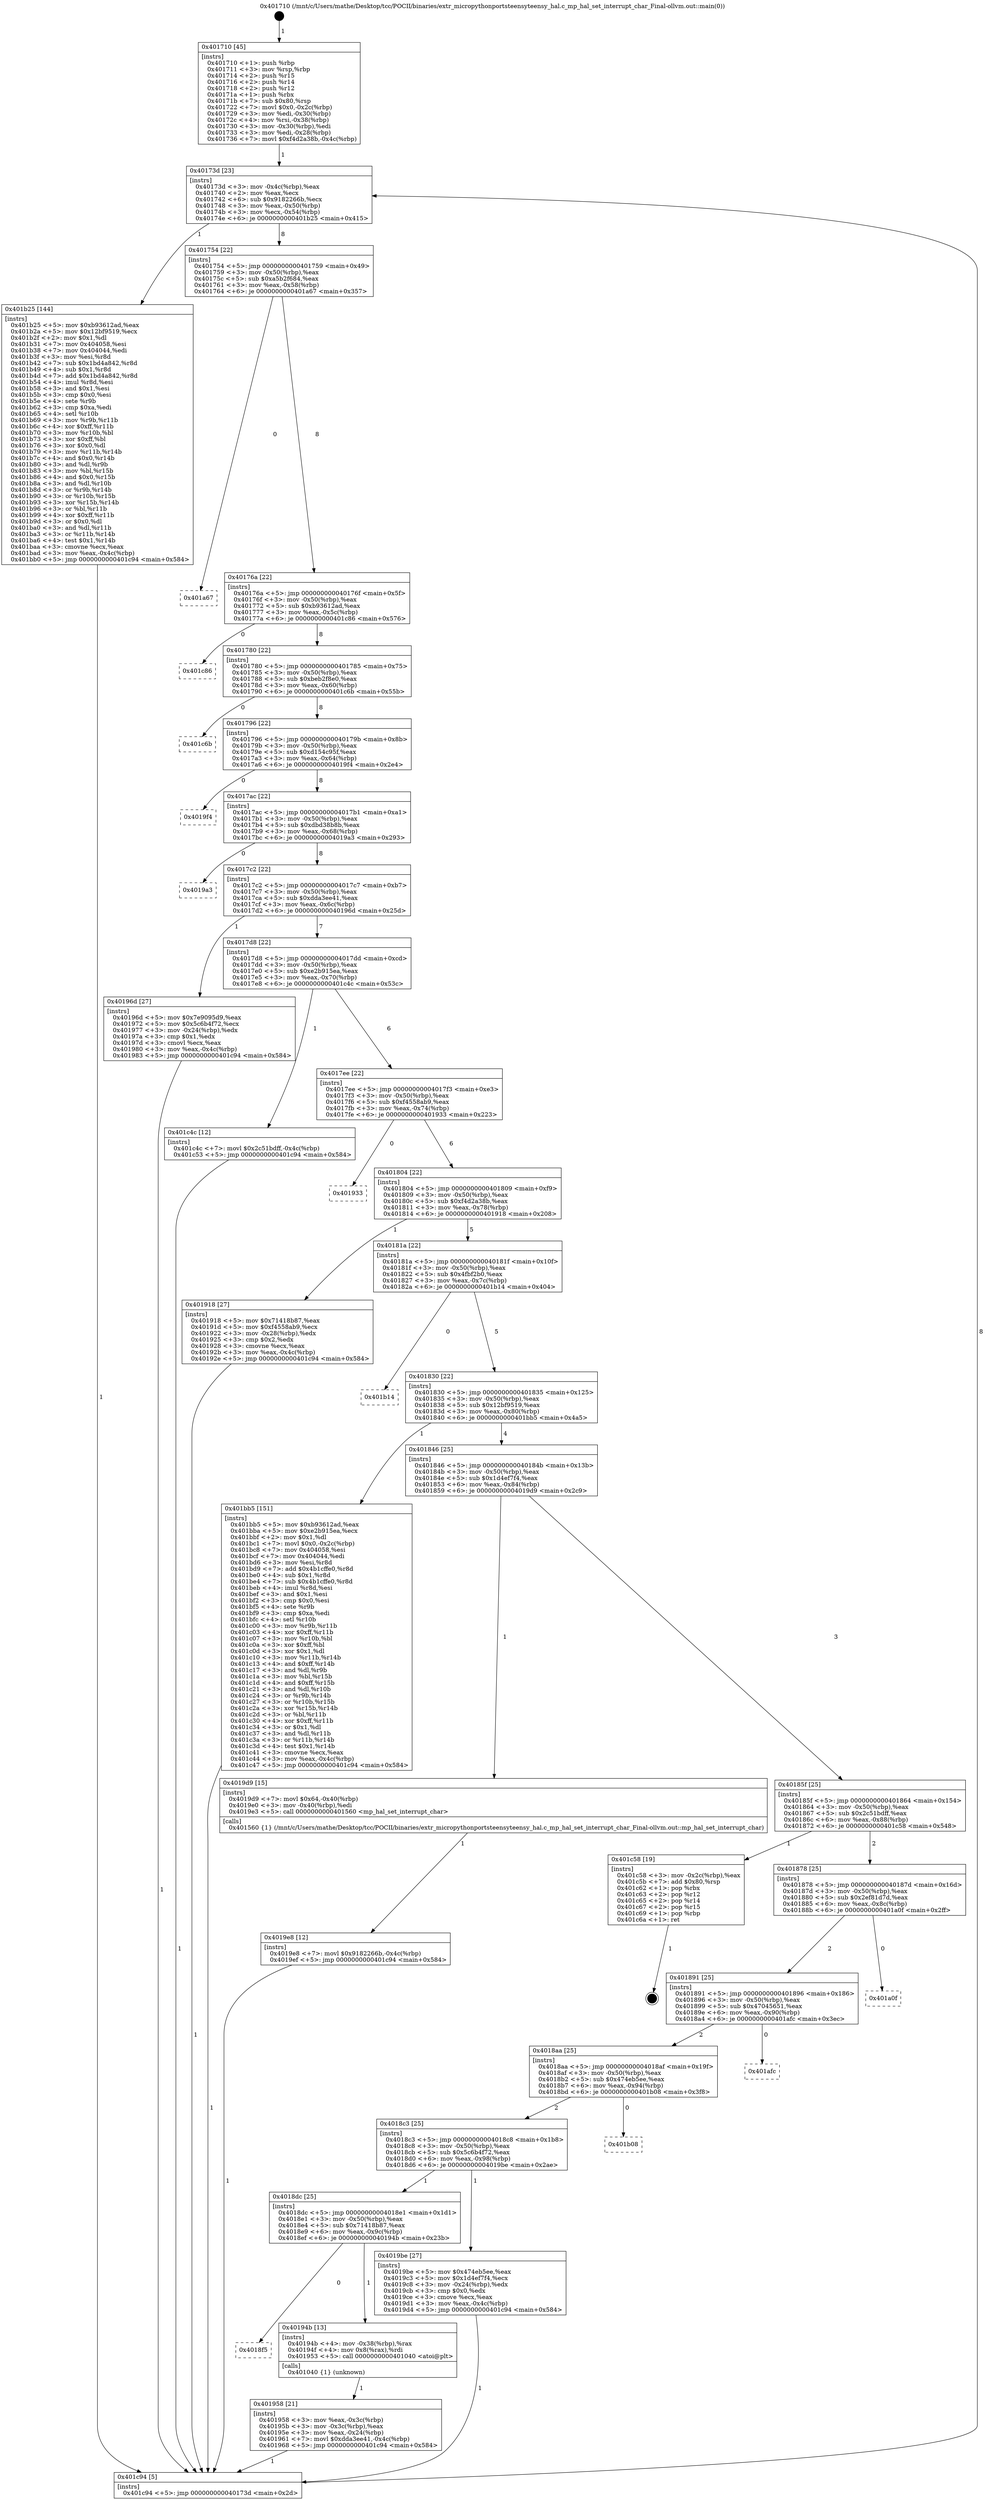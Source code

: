 digraph "0x401710" {
  label = "0x401710 (/mnt/c/Users/mathe/Desktop/tcc/POCII/binaries/extr_micropythonportsteensyteensy_hal.c_mp_hal_set_interrupt_char_Final-ollvm.out::main(0))"
  labelloc = "t"
  node[shape=record]

  Entry [label="",width=0.3,height=0.3,shape=circle,fillcolor=black,style=filled]
  "0x40173d" [label="{
     0x40173d [23]\l
     | [instrs]\l
     &nbsp;&nbsp;0x40173d \<+3\>: mov -0x4c(%rbp),%eax\l
     &nbsp;&nbsp;0x401740 \<+2\>: mov %eax,%ecx\l
     &nbsp;&nbsp;0x401742 \<+6\>: sub $0x9182266b,%ecx\l
     &nbsp;&nbsp;0x401748 \<+3\>: mov %eax,-0x50(%rbp)\l
     &nbsp;&nbsp;0x40174b \<+3\>: mov %ecx,-0x54(%rbp)\l
     &nbsp;&nbsp;0x40174e \<+6\>: je 0000000000401b25 \<main+0x415\>\l
  }"]
  "0x401b25" [label="{
     0x401b25 [144]\l
     | [instrs]\l
     &nbsp;&nbsp;0x401b25 \<+5\>: mov $0xb93612ad,%eax\l
     &nbsp;&nbsp;0x401b2a \<+5\>: mov $0x12bf9519,%ecx\l
     &nbsp;&nbsp;0x401b2f \<+2\>: mov $0x1,%dl\l
     &nbsp;&nbsp;0x401b31 \<+7\>: mov 0x404058,%esi\l
     &nbsp;&nbsp;0x401b38 \<+7\>: mov 0x404044,%edi\l
     &nbsp;&nbsp;0x401b3f \<+3\>: mov %esi,%r8d\l
     &nbsp;&nbsp;0x401b42 \<+7\>: sub $0x1bd4a842,%r8d\l
     &nbsp;&nbsp;0x401b49 \<+4\>: sub $0x1,%r8d\l
     &nbsp;&nbsp;0x401b4d \<+7\>: add $0x1bd4a842,%r8d\l
     &nbsp;&nbsp;0x401b54 \<+4\>: imul %r8d,%esi\l
     &nbsp;&nbsp;0x401b58 \<+3\>: and $0x1,%esi\l
     &nbsp;&nbsp;0x401b5b \<+3\>: cmp $0x0,%esi\l
     &nbsp;&nbsp;0x401b5e \<+4\>: sete %r9b\l
     &nbsp;&nbsp;0x401b62 \<+3\>: cmp $0xa,%edi\l
     &nbsp;&nbsp;0x401b65 \<+4\>: setl %r10b\l
     &nbsp;&nbsp;0x401b69 \<+3\>: mov %r9b,%r11b\l
     &nbsp;&nbsp;0x401b6c \<+4\>: xor $0xff,%r11b\l
     &nbsp;&nbsp;0x401b70 \<+3\>: mov %r10b,%bl\l
     &nbsp;&nbsp;0x401b73 \<+3\>: xor $0xff,%bl\l
     &nbsp;&nbsp;0x401b76 \<+3\>: xor $0x0,%dl\l
     &nbsp;&nbsp;0x401b79 \<+3\>: mov %r11b,%r14b\l
     &nbsp;&nbsp;0x401b7c \<+4\>: and $0x0,%r14b\l
     &nbsp;&nbsp;0x401b80 \<+3\>: and %dl,%r9b\l
     &nbsp;&nbsp;0x401b83 \<+3\>: mov %bl,%r15b\l
     &nbsp;&nbsp;0x401b86 \<+4\>: and $0x0,%r15b\l
     &nbsp;&nbsp;0x401b8a \<+3\>: and %dl,%r10b\l
     &nbsp;&nbsp;0x401b8d \<+3\>: or %r9b,%r14b\l
     &nbsp;&nbsp;0x401b90 \<+3\>: or %r10b,%r15b\l
     &nbsp;&nbsp;0x401b93 \<+3\>: xor %r15b,%r14b\l
     &nbsp;&nbsp;0x401b96 \<+3\>: or %bl,%r11b\l
     &nbsp;&nbsp;0x401b99 \<+4\>: xor $0xff,%r11b\l
     &nbsp;&nbsp;0x401b9d \<+3\>: or $0x0,%dl\l
     &nbsp;&nbsp;0x401ba0 \<+3\>: and %dl,%r11b\l
     &nbsp;&nbsp;0x401ba3 \<+3\>: or %r11b,%r14b\l
     &nbsp;&nbsp;0x401ba6 \<+4\>: test $0x1,%r14b\l
     &nbsp;&nbsp;0x401baa \<+3\>: cmovne %ecx,%eax\l
     &nbsp;&nbsp;0x401bad \<+3\>: mov %eax,-0x4c(%rbp)\l
     &nbsp;&nbsp;0x401bb0 \<+5\>: jmp 0000000000401c94 \<main+0x584\>\l
  }"]
  "0x401754" [label="{
     0x401754 [22]\l
     | [instrs]\l
     &nbsp;&nbsp;0x401754 \<+5\>: jmp 0000000000401759 \<main+0x49\>\l
     &nbsp;&nbsp;0x401759 \<+3\>: mov -0x50(%rbp),%eax\l
     &nbsp;&nbsp;0x40175c \<+5\>: sub $0xa5b2f684,%eax\l
     &nbsp;&nbsp;0x401761 \<+3\>: mov %eax,-0x58(%rbp)\l
     &nbsp;&nbsp;0x401764 \<+6\>: je 0000000000401a67 \<main+0x357\>\l
  }"]
  Exit [label="",width=0.3,height=0.3,shape=circle,fillcolor=black,style=filled,peripheries=2]
  "0x401a67" [label="{
     0x401a67\l
  }", style=dashed]
  "0x40176a" [label="{
     0x40176a [22]\l
     | [instrs]\l
     &nbsp;&nbsp;0x40176a \<+5\>: jmp 000000000040176f \<main+0x5f\>\l
     &nbsp;&nbsp;0x40176f \<+3\>: mov -0x50(%rbp),%eax\l
     &nbsp;&nbsp;0x401772 \<+5\>: sub $0xb93612ad,%eax\l
     &nbsp;&nbsp;0x401777 \<+3\>: mov %eax,-0x5c(%rbp)\l
     &nbsp;&nbsp;0x40177a \<+6\>: je 0000000000401c86 \<main+0x576\>\l
  }"]
  "0x4019e8" [label="{
     0x4019e8 [12]\l
     | [instrs]\l
     &nbsp;&nbsp;0x4019e8 \<+7\>: movl $0x9182266b,-0x4c(%rbp)\l
     &nbsp;&nbsp;0x4019ef \<+5\>: jmp 0000000000401c94 \<main+0x584\>\l
  }"]
  "0x401c86" [label="{
     0x401c86\l
  }", style=dashed]
  "0x401780" [label="{
     0x401780 [22]\l
     | [instrs]\l
     &nbsp;&nbsp;0x401780 \<+5\>: jmp 0000000000401785 \<main+0x75\>\l
     &nbsp;&nbsp;0x401785 \<+3\>: mov -0x50(%rbp),%eax\l
     &nbsp;&nbsp;0x401788 \<+5\>: sub $0xbeb2f8e0,%eax\l
     &nbsp;&nbsp;0x40178d \<+3\>: mov %eax,-0x60(%rbp)\l
     &nbsp;&nbsp;0x401790 \<+6\>: je 0000000000401c6b \<main+0x55b\>\l
  }"]
  "0x401958" [label="{
     0x401958 [21]\l
     | [instrs]\l
     &nbsp;&nbsp;0x401958 \<+3\>: mov %eax,-0x3c(%rbp)\l
     &nbsp;&nbsp;0x40195b \<+3\>: mov -0x3c(%rbp),%eax\l
     &nbsp;&nbsp;0x40195e \<+3\>: mov %eax,-0x24(%rbp)\l
     &nbsp;&nbsp;0x401961 \<+7\>: movl $0xdda3ee41,-0x4c(%rbp)\l
     &nbsp;&nbsp;0x401968 \<+5\>: jmp 0000000000401c94 \<main+0x584\>\l
  }"]
  "0x401c6b" [label="{
     0x401c6b\l
  }", style=dashed]
  "0x401796" [label="{
     0x401796 [22]\l
     | [instrs]\l
     &nbsp;&nbsp;0x401796 \<+5\>: jmp 000000000040179b \<main+0x8b\>\l
     &nbsp;&nbsp;0x40179b \<+3\>: mov -0x50(%rbp),%eax\l
     &nbsp;&nbsp;0x40179e \<+5\>: sub $0xd154c95f,%eax\l
     &nbsp;&nbsp;0x4017a3 \<+3\>: mov %eax,-0x64(%rbp)\l
     &nbsp;&nbsp;0x4017a6 \<+6\>: je 00000000004019f4 \<main+0x2e4\>\l
  }"]
  "0x4018f5" [label="{
     0x4018f5\l
  }", style=dashed]
  "0x4019f4" [label="{
     0x4019f4\l
  }", style=dashed]
  "0x4017ac" [label="{
     0x4017ac [22]\l
     | [instrs]\l
     &nbsp;&nbsp;0x4017ac \<+5\>: jmp 00000000004017b1 \<main+0xa1\>\l
     &nbsp;&nbsp;0x4017b1 \<+3\>: mov -0x50(%rbp),%eax\l
     &nbsp;&nbsp;0x4017b4 \<+5\>: sub $0xdbd38b8b,%eax\l
     &nbsp;&nbsp;0x4017b9 \<+3\>: mov %eax,-0x68(%rbp)\l
     &nbsp;&nbsp;0x4017bc \<+6\>: je 00000000004019a3 \<main+0x293\>\l
  }"]
  "0x40194b" [label="{
     0x40194b [13]\l
     | [instrs]\l
     &nbsp;&nbsp;0x40194b \<+4\>: mov -0x38(%rbp),%rax\l
     &nbsp;&nbsp;0x40194f \<+4\>: mov 0x8(%rax),%rdi\l
     &nbsp;&nbsp;0x401953 \<+5\>: call 0000000000401040 \<atoi@plt\>\l
     | [calls]\l
     &nbsp;&nbsp;0x401040 \{1\} (unknown)\l
  }"]
  "0x4019a3" [label="{
     0x4019a3\l
  }", style=dashed]
  "0x4017c2" [label="{
     0x4017c2 [22]\l
     | [instrs]\l
     &nbsp;&nbsp;0x4017c2 \<+5\>: jmp 00000000004017c7 \<main+0xb7\>\l
     &nbsp;&nbsp;0x4017c7 \<+3\>: mov -0x50(%rbp),%eax\l
     &nbsp;&nbsp;0x4017ca \<+5\>: sub $0xdda3ee41,%eax\l
     &nbsp;&nbsp;0x4017cf \<+3\>: mov %eax,-0x6c(%rbp)\l
     &nbsp;&nbsp;0x4017d2 \<+6\>: je 000000000040196d \<main+0x25d\>\l
  }"]
  "0x4018dc" [label="{
     0x4018dc [25]\l
     | [instrs]\l
     &nbsp;&nbsp;0x4018dc \<+5\>: jmp 00000000004018e1 \<main+0x1d1\>\l
     &nbsp;&nbsp;0x4018e1 \<+3\>: mov -0x50(%rbp),%eax\l
     &nbsp;&nbsp;0x4018e4 \<+5\>: sub $0x71418b87,%eax\l
     &nbsp;&nbsp;0x4018e9 \<+6\>: mov %eax,-0x9c(%rbp)\l
     &nbsp;&nbsp;0x4018ef \<+6\>: je 000000000040194b \<main+0x23b\>\l
  }"]
  "0x40196d" [label="{
     0x40196d [27]\l
     | [instrs]\l
     &nbsp;&nbsp;0x40196d \<+5\>: mov $0x7e9095d9,%eax\l
     &nbsp;&nbsp;0x401972 \<+5\>: mov $0x5c6b4f72,%ecx\l
     &nbsp;&nbsp;0x401977 \<+3\>: mov -0x24(%rbp),%edx\l
     &nbsp;&nbsp;0x40197a \<+3\>: cmp $0x1,%edx\l
     &nbsp;&nbsp;0x40197d \<+3\>: cmovl %ecx,%eax\l
     &nbsp;&nbsp;0x401980 \<+3\>: mov %eax,-0x4c(%rbp)\l
     &nbsp;&nbsp;0x401983 \<+5\>: jmp 0000000000401c94 \<main+0x584\>\l
  }"]
  "0x4017d8" [label="{
     0x4017d8 [22]\l
     | [instrs]\l
     &nbsp;&nbsp;0x4017d8 \<+5\>: jmp 00000000004017dd \<main+0xcd\>\l
     &nbsp;&nbsp;0x4017dd \<+3\>: mov -0x50(%rbp),%eax\l
     &nbsp;&nbsp;0x4017e0 \<+5\>: sub $0xe2b915ea,%eax\l
     &nbsp;&nbsp;0x4017e5 \<+3\>: mov %eax,-0x70(%rbp)\l
     &nbsp;&nbsp;0x4017e8 \<+6\>: je 0000000000401c4c \<main+0x53c\>\l
  }"]
  "0x4019be" [label="{
     0x4019be [27]\l
     | [instrs]\l
     &nbsp;&nbsp;0x4019be \<+5\>: mov $0x474eb5ee,%eax\l
     &nbsp;&nbsp;0x4019c3 \<+5\>: mov $0x1d4ef7f4,%ecx\l
     &nbsp;&nbsp;0x4019c8 \<+3\>: mov -0x24(%rbp),%edx\l
     &nbsp;&nbsp;0x4019cb \<+3\>: cmp $0x0,%edx\l
     &nbsp;&nbsp;0x4019ce \<+3\>: cmove %ecx,%eax\l
     &nbsp;&nbsp;0x4019d1 \<+3\>: mov %eax,-0x4c(%rbp)\l
     &nbsp;&nbsp;0x4019d4 \<+5\>: jmp 0000000000401c94 \<main+0x584\>\l
  }"]
  "0x401c4c" [label="{
     0x401c4c [12]\l
     | [instrs]\l
     &nbsp;&nbsp;0x401c4c \<+7\>: movl $0x2c51bdff,-0x4c(%rbp)\l
     &nbsp;&nbsp;0x401c53 \<+5\>: jmp 0000000000401c94 \<main+0x584\>\l
  }"]
  "0x4017ee" [label="{
     0x4017ee [22]\l
     | [instrs]\l
     &nbsp;&nbsp;0x4017ee \<+5\>: jmp 00000000004017f3 \<main+0xe3\>\l
     &nbsp;&nbsp;0x4017f3 \<+3\>: mov -0x50(%rbp),%eax\l
     &nbsp;&nbsp;0x4017f6 \<+5\>: sub $0xf4558ab9,%eax\l
     &nbsp;&nbsp;0x4017fb \<+3\>: mov %eax,-0x74(%rbp)\l
     &nbsp;&nbsp;0x4017fe \<+6\>: je 0000000000401933 \<main+0x223\>\l
  }"]
  "0x4018c3" [label="{
     0x4018c3 [25]\l
     | [instrs]\l
     &nbsp;&nbsp;0x4018c3 \<+5\>: jmp 00000000004018c8 \<main+0x1b8\>\l
     &nbsp;&nbsp;0x4018c8 \<+3\>: mov -0x50(%rbp),%eax\l
     &nbsp;&nbsp;0x4018cb \<+5\>: sub $0x5c6b4f72,%eax\l
     &nbsp;&nbsp;0x4018d0 \<+6\>: mov %eax,-0x98(%rbp)\l
     &nbsp;&nbsp;0x4018d6 \<+6\>: je 00000000004019be \<main+0x2ae\>\l
  }"]
  "0x401933" [label="{
     0x401933\l
  }", style=dashed]
  "0x401804" [label="{
     0x401804 [22]\l
     | [instrs]\l
     &nbsp;&nbsp;0x401804 \<+5\>: jmp 0000000000401809 \<main+0xf9\>\l
     &nbsp;&nbsp;0x401809 \<+3\>: mov -0x50(%rbp),%eax\l
     &nbsp;&nbsp;0x40180c \<+5\>: sub $0xf4d2a38b,%eax\l
     &nbsp;&nbsp;0x401811 \<+3\>: mov %eax,-0x78(%rbp)\l
     &nbsp;&nbsp;0x401814 \<+6\>: je 0000000000401918 \<main+0x208\>\l
  }"]
  "0x401b08" [label="{
     0x401b08\l
  }", style=dashed]
  "0x401918" [label="{
     0x401918 [27]\l
     | [instrs]\l
     &nbsp;&nbsp;0x401918 \<+5\>: mov $0x71418b87,%eax\l
     &nbsp;&nbsp;0x40191d \<+5\>: mov $0xf4558ab9,%ecx\l
     &nbsp;&nbsp;0x401922 \<+3\>: mov -0x28(%rbp),%edx\l
     &nbsp;&nbsp;0x401925 \<+3\>: cmp $0x2,%edx\l
     &nbsp;&nbsp;0x401928 \<+3\>: cmovne %ecx,%eax\l
     &nbsp;&nbsp;0x40192b \<+3\>: mov %eax,-0x4c(%rbp)\l
     &nbsp;&nbsp;0x40192e \<+5\>: jmp 0000000000401c94 \<main+0x584\>\l
  }"]
  "0x40181a" [label="{
     0x40181a [22]\l
     | [instrs]\l
     &nbsp;&nbsp;0x40181a \<+5\>: jmp 000000000040181f \<main+0x10f\>\l
     &nbsp;&nbsp;0x40181f \<+3\>: mov -0x50(%rbp),%eax\l
     &nbsp;&nbsp;0x401822 \<+5\>: sub $0x4fbf2b0,%eax\l
     &nbsp;&nbsp;0x401827 \<+3\>: mov %eax,-0x7c(%rbp)\l
     &nbsp;&nbsp;0x40182a \<+6\>: je 0000000000401b14 \<main+0x404\>\l
  }"]
  "0x401c94" [label="{
     0x401c94 [5]\l
     | [instrs]\l
     &nbsp;&nbsp;0x401c94 \<+5\>: jmp 000000000040173d \<main+0x2d\>\l
  }"]
  "0x401710" [label="{
     0x401710 [45]\l
     | [instrs]\l
     &nbsp;&nbsp;0x401710 \<+1\>: push %rbp\l
     &nbsp;&nbsp;0x401711 \<+3\>: mov %rsp,%rbp\l
     &nbsp;&nbsp;0x401714 \<+2\>: push %r15\l
     &nbsp;&nbsp;0x401716 \<+2\>: push %r14\l
     &nbsp;&nbsp;0x401718 \<+2\>: push %r12\l
     &nbsp;&nbsp;0x40171a \<+1\>: push %rbx\l
     &nbsp;&nbsp;0x40171b \<+7\>: sub $0x80,%rsp\l
     &nbsp;&nbsp;0x401722 \<+7\>: movl $0x0,-0x2c(%rbp)\l
     &nbsp;&nbsp;0x401729 \<+3\>: mov %edi,-0x30(%rbp)\l
     &nbsp;&nbsp;0x40172c \<+4\>: mov %rsi,-0x38(%rbp)\l
     &nbsp;&nbsp;0x401730 \<+3\>: mov -0x30(%rbp),%edi\l
     &nbsp;&nbsp;0x401733 \<+3\>: mov %edi,-0x28(%rbp)\l
     &nbsp;&nbsp;0x401736 \<+7\>: movl $0xf4d2a38b,-0x4c(%rbp)\l
  }"]
  "0x4018aa" [label="{
     0x4018aa [25]\l
     | [instrs]\l
     &nbsp;&nbsp;0x4018aa \<+5\>: jmp 00000000004018af \<main+0x19f\>\l
     &nbsp;&nbsp;0x4018af \<+3\>: mov -0x50(%rbp),%eax\l
     &nbsp;&nbsp;0x4018b2 \<+5\>: sub $0x474eb5ee,%eax\l
     &nbsp;&nbsp;0x4018b7 \<+6\>: mov %eax,-0x94(%rbp)\l
     &nbsp;&nbsp;0x4018bd \<+6\>: je 0000000000401b08 \<main+0x3f8\>\l
  }"]
  "0x401b14" [label="{
     0x401b14\l
  }", style=dashed]
  "0x401830" [label="{
     0x401830 [22]\l
     | [instrs]\l
     &nbsp;&nbsp;0x401830 \<+5\>: jmp 0000000000401835 \<main+0x125\>\l
     &nbsp;&nbsp;0x401835 \<+3\>: mov -0x50(%rbp),%eax\l
     &nbsp;&nbsp;0x401838 \<+5\>: sub $0x12bf9519,%eax\l
     &nbsp;&nbsp;0x40183d \<+3\>: mov %eax,-0x80(%rbp)\l
     &nbsp;&nbsp;0x401840 \<+6\>: je 0000000000401bb5 \<main+0x4a5\>\l
  }"]
  "0x401afc" [label="{
     0x401afc\l
  }", style=dashed]
  "0x401bb5" [label="{
     0x401bb5 [151]\l
     | [instrs]\l
     &nbsp;&nbsp;0x401bb5 \<+5\>: mov $0xb93612ad,%eax\l
     &nbsp;&nbsp;0x401bba \<+5\>: mov $0xe2b915ea,%ecx\l
     &nbsp;&nbsp;0x401bbf \<+2\>: mov $0x1,%dl\l
     &nbsp;&nbsp;0x401bc1 \<+7\>: movl $0x0,-0x2c(%rbp)\l
     &nbsp;&nbsp;0x401bc8 \<+7\>: mov 0x404058,%esi\l
     &nbsp;&nbsp;0x401bcf \<+7\>: mov 0x404044,%edi\l
     &nbsp;&nbsp;0x401bd6 \<+3\>: mov %esi,%r8d\l
     &nbsp;&nbsp;0x401bd9 \<+7\>: add $0x4b1cffe0,%r8d\l
     &nbsp;&nbsp;0x401be0 \<+4\>: sub $0x1,%r8d\l
     &nbsp;&nbsp;0x401be4 \<+7\>: sub $0x4b1cffe0,%r8d\l
     &nbsp;&nbsp;0x401beb \<+4\>: imul %r8d,%esi\l
     &nbsp;&nbsp;0x401bef \<+3\>: and $0x1,%esi\l
     &nbsp;&nbsp;0x401bf2 \<+3\>: cmp $0x0,%esi\l
     &nbsp;&nbsp;0x401bf5 \<+4\>: sete %r9b\l
     &nbsp;&nbsp;0x401bf9 \<+3\>: cmp $0xa,%edi\l
     &nbsp;&nbsp;0x401bfc \<+4\>: setl %r10b\l
     &nbsp;&nbsp;0x401c00 \<+3\>: mov %r9b,%r11b\l
     &nbsp;&nbsp;0x401c03 \<+4\>: xor $0xff,%r11b\l
     &nbsp;&nbsp;0x401c07 \<+3\>: mov %r10b,%bl\l
     &nbsp;&nbsp;0x401c0a \<+3\>: xor $0xff,%bl\l
     &nbsp;&nbsp;0x401c0d \<+3\>: xor $0x1,%dl\l
     &nbsp;&nbsp;0x401c10 \<+3\>: mov %r11b,%r14b\l
     &nbsp;&nbsp;0x401c13 \<+4\>: and $0xff,%r14b\l
     &nbsp;&nbsp;0x401c17 \<+3\>: and %dl,%r9b\l
     &nbsp;&nbsp;0x401c1a \<+3\>: mov %bl,%r15b\l
     &nbsp;&nbsp;0x401c1d \<+4\>: and $0xff,%r15b\l
     &nbsp;&nbsp;0x401c21 \<+3\>: and %dl,%r10b\l
     &nbsp;&nbsp;0x401c24 \<+3\>: or %r9b,%r14b\l
     &nbsp;&nbsp;0x401c27 \<+3\>: or %r10b,%r15b\l
     &nbsp;&nbsp;0x401c2a \<+3\>: xor %r15b,%r14b\l
     &nbsp;&nbsp;0x401c2d \<+3\>: or %bl,%r11b\l
     &nbsp;&nbsp;0x401c30 \<+4\>: xor $0xff,%r11b\l
     &nbsp;&nbsp;0x401c34 \<+3\>: or $0x1,%dl\l
     &nbsp;&nbsp;0x401c37 \<+3\>: and %dl,%r11b\l
     &nbsp;&nbsp;0x401c3a \<+3\>: or %r11b,%r14b\l
     &nbsp;&nbsp;0x401c3d \<+4\>: test $0x1,%r14b\l
     &nbsp;&nbsp;0x401c41 \<+3\>: cmovne %ecx,%eax\l
     &nbsp;&nbsp;0x401c44 \<+3\>: mov %eax,-0x4c(%rbp)\l
     &nbsp;&nbsp;0x401c47 \<+5\>: jmp 0000000000401c94 \<main+0x584\>\l
  }"]
  "0x401846" [label="{
     0x401846 [25]\l
     | [instrs]\l
     &nbsp;&nbsp;0x401846 \<+5\>: jmp 000000000040184b \<main+0x13b\>\l
     &nbsp;&nbsp;0x40184b \<+3\>: mov -0x50(%rbp),%eax\l
     &nbsp;&nbsp;0x40184e \<+5\>: sub $0x1d4ef7f4,%eax\l
     &nbsp;&nbsp;0x401853 \<+6\>: mov %eax,-0x84(%rbp)\l
     &nbsp;&nbsp;0x401859 \<+6\>: je 00000000004019d9 \<main+0x2c9\>\l
  }"]
  "0x401891" [label="{
     0x401891 [25]\l
     | [instrs]\l
     &nbsp;&nbsp;0x401891 \<+5\>: jmp 0000000000401896 \<main+0x186\>\l
     &nbsp;&nbsp;0x401896 \<+3\>: mov -0x50(%rbp),%eax\l
     &nbsp;&nbsp;0x401899 \<+5\>: sub $0x47045651,%eax\l
     &nbsp;&nbsp;0x40189e \<+6\>: mov %eax,-0x90(%rbp)\l
     &nbsp;&nbsp;0x4018a4 \<+6\>: je 0000000000401afc \<main+0x3ec\>\l
  }"]
  "0x4019d9" [label="{
     0x4019d9 [15]\l
     | [instrs]\l
     &nbsp;&nbsp;0x4019d9 \<+7\>: movl $0x64,-0x40(%rbp)\l
     &nbsp;&nbsp;0x4019e0 \<+3\>: mov -0x40(%rbp),%edi\l
     &nbsp;&nbsp;0x4019e3 \<+5\>: call 0000000000401560 \<mp_hal_set_interrupt_char\>\l
     | [calls]\l
     &nbsp;&nbsp;0x401560 \{1\} (/mnt/c/Users/mathe/Desktop/tcc/POCII/binaries/extr_micropythonportsteensyteensy_hal.c_mp_hal_set_interrupt_char_Final-ollvm.out::mp_hal_set_interrupt_char)\l
  }"]
  "0x40185f" [label="{
     0x40185f [25]\l
     | [instrs]\l
     &nbsp;&nbsp;0x40185f \<+5\>: jmp 0000000000401864 \<main+0x154\>\l
     &nbsp;&nbsp;0x401864 \<+3\>: mov -0x50(%rbp),%eax\l
     &nbsp;&nbsp;0x401867 \<+5\>: sub $0x2c51bdff,%eax\l
     &nbsp;&nbsp;0x40186c \<+6\>: mov %eax,-0x88(%rbp)\l
     &nbsp;&nbsp;0x401872 \<+6\>: je 0000000000401c58 \<main+0x548\>\l
  }"]
  "0x401a0f" [label="{
     0x401a0f\l
  }", style=dashed]
  "0x401c58" [label="{
     0x401c58 [19]\l
     | [instrs]\l
     &nbsp;&nbsp;0x401c58 \<+3\>: mov -0x2c(%rbp),%eax\l
     &nbsp;&nbsp;0x401c5b \<+7\>: add $0x80,%rsp\l
     &nbsp;&nbsp;0x401c62 \<+1\>: pop %rbx\l
     &nbsp;&nbsp;0x401c63 \<+2\>: pop %r12\l
     &nbsp;&nbsp;0x401c65 \<+2\>: pop %r14\l
     &nbsp;&nbsp;0x401c67 \<+2\>: pop %r15\l
     &nbsp;&nbsp;0x401c69 \<+1\>: pop %rbp\l
     &nbsp;&nbsp;0x401c6a \<+1\>: ret\l
  }"]
  "0x401878" [label="{
     0x401878 [25]\l
     | [instrs]\l
     &nbsp;&nbsp;0x401878 \<+5\>: jmp 000000000040187d \<main+0x16d\>\l
     &nbsp;&nbsp;0x40187d \<+3\>: mov -0x50(%rbp),%eax\l
     &nbsp;&nbsp;0x401880 \<+5\>: sub $0x2ef81d7d,%eax\l
     &nbsp;&nbsp;0x401885 \<+6\>: mov %eax,-0x8c(%rbp)\l
     &nbsp;&nbsp;0x40188b \<+6\>: je 0000000000401a0f \<main+0x2ff\>\l
  }"]
  Entry -> "0x401710" [label=" 1"]
  "0x40173d" -> "0x401b25" [label=" 1"]
  "0x40173d" -> "0x401754" [label=" 8"]
  "0x401c58" -> Exit [label=" 1"]
  "0x401754" -> "0x401a67" [label=" 0"]
  "0x401754" -> "0x40176a" [label=" 8"]
  "0x401c4c" -> "0x401c94" [label=" 1"]
  "0x40176a" -> "0x401c86" [label=" 0"]
  "0x40176a" -> "0x401780" [label=" 8"]
  "0x401bb5" -> "0x401c94" [label=" 1"]
  "0x401780" -> "0x401c6b" [label=" 0"]
  "0x401780" -> "0x401796" [label=" 8"]
  "0x401b25" -> "0x401c94" [label=" 1"]
  "0x401796" -> "0x4019f4" [label=" 0"]
  "0x401796" -> "0x4017ac" [label=" 8"]
  "0x4019e8" -> "0x401c94" [label=" 1"]
  "0x4017ac" -> "0x4019a3" [label=" 0"]
  "0x4017ac" -> "0x4017c2" [label=" 8"]
  "0x4019d9" -> "0x4019e8" [label=" 1"]
  "0x4017c2" -> "0x40196d" [label=" 1"]
  "0x4017c2" -> "0x4017d8" [label=" 7"]
  "0x40196d" -> "0x401c94" [label=" 1"]
  "0x4017d8" -> "0x401c4c" [label=" 1"]
  "0x4017d8" -> "0x4017ee" [label=" 6"]
  "0x401958" -> "0x401c94" [label=" 1"]
  "0x4017ee" -> "0x401933" [label=" 0"]
  "0x4017ee" -> "0x401804" [label=" 6"]
  "0x4018dc" -> "0x4018f5" [label=" 0"]
  "0x401804" -> "0x401918" [label=" 1"]
  "0x401804" -> "0x40181a" [label=" 5"]
  "0x401918" -> "0x401c94" [label=" 1"]
  "0x401710" -> "0x40173d" [label=" 1"]
  "0x401c94" -> "0x40173d" [label=" 8"]
  "0x4018dc" -> "0x40194b" [label=" 1"]
  "0x40181a" -> "0x401b14" [label=" 0"]
  "0x40181a" -> "0x401830" [label=" 5"]
  "0x4018c3" -> "0x4018dc" [label=" 1"]
  "0x401830" -> "0x401bb5" [label=" 1"]
  "0x401830" -> "0x401846" [label=" 4"]
  "0x4018c3" -> "0x4019be" [label=" 1"]
  "0x401846" -> "0x4019d9" [label=" 1"]
  "0x401846" -> "0x40185f" [label=" 3"]
  "0x4018aa" -> "0x4018c3" [label=" 2"]
  "0x40185f" -> "0x401c58" [label=" 1"]
  "0x40185f" -> "0x401878" [label=" 2"]
  "0x4018aa" -> "0x401b08" [label=" 0"]
  "0x401878" -> "0x401a0f" [label=" 0"]
  "0x401878" -> "0x401891" [label=" 2"]
  "0x40194b" -> "0x401958" [label=" 1"]
  "0x401891" -> "0x401afc" [label=" 0"]
  "0x401891" -> "0x4018aa" [label=" 2"]
  "0x4019be" -> "0x401c94" [label=" 1"]
}
